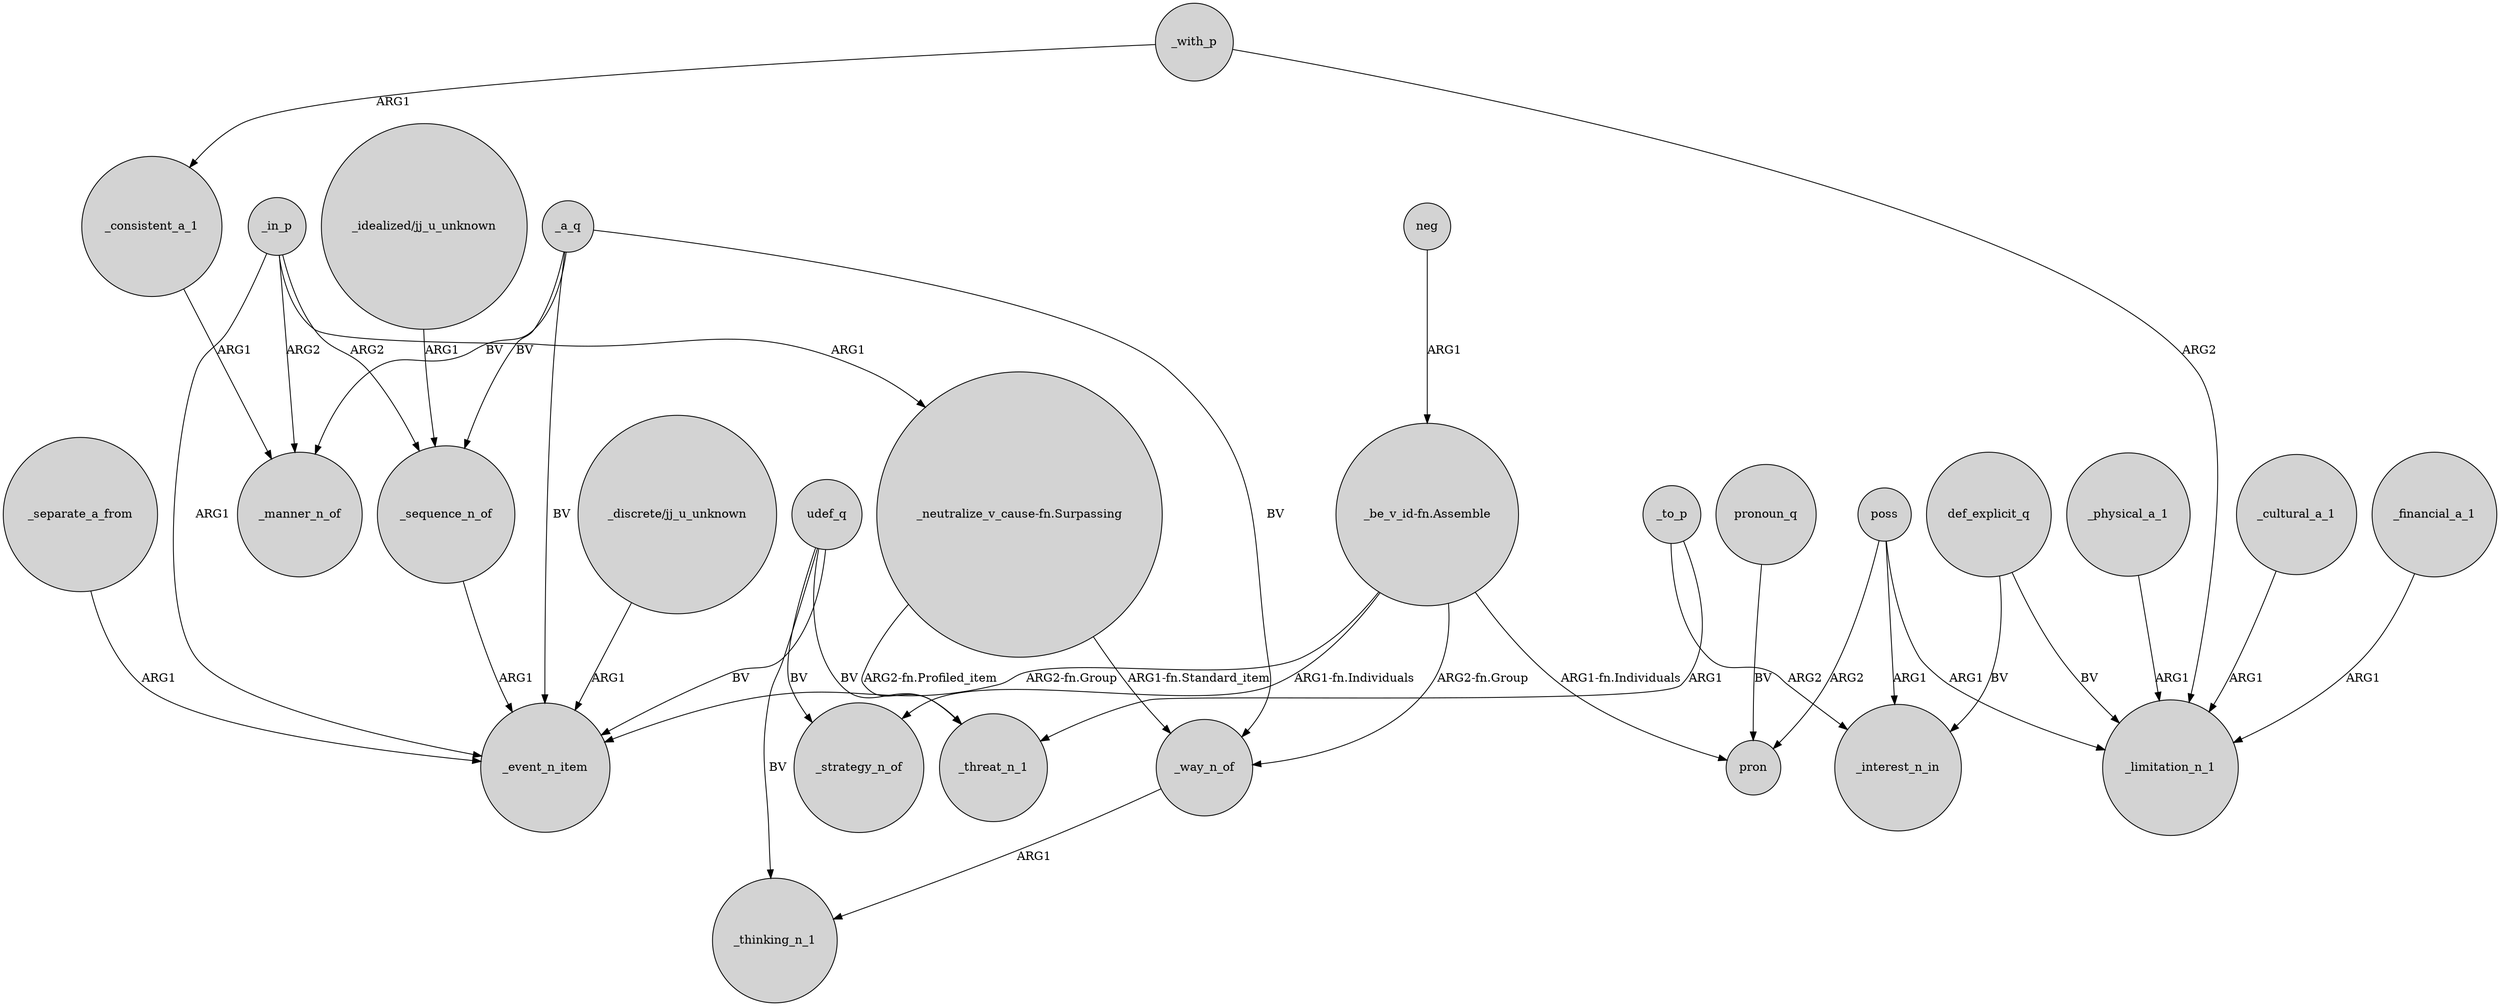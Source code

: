 digraph {
	node [shape=circle style=filled]
	_in_p -> _event_n_item [label=ARG1]
	_a_q -> _way_n_of [label=BV]
	"_be_v_id-fn.Assemble" -> _event_n_item [label="ARG2-fn.Group"]
	_sequence_n_of -> _event_n_item [label=ARG1]
	udef_q -> _event_n_item [label=BV]
	_to_p -> _interest_n_in [label=ARG2]
	def_explicit_q -> _interest_n_in [label=BV]
	"_be_v_id-fn.Assemble" -> pron [label="ARG1-fn.Individuals"]
	_consistent_a_1 -> _manner_n_of [label=ARG1]
	udef_q -> _thinking_n_1 [label=BV]
	_a_q -> _sequence_n_of [label=BV]
	_with_p -> _consistent_a_1 [label=ARG1]
	"_neutralize_v_cause-fn.Surpassing" -> _way_n_of [label="ARG1-fn.Standard_item"]
	_a_q -> _event_n_item [label=BV]
	pronoun_q -> pron [label=BV]
	poss -> pron [label=ARG2]
	_in_p -> _sequence_n_of [label=ARG2]
	poss -> _interest_n_in [label=ARG1]
	udef_q -> _strategy_n_of [label=BV]
	"_idealized/jj_u_unknown" -> _sequence_n_of [label=ARG1]
	_in_p -> _manner_n_of [label=ARG2]
	poss -> _limitation_n_1 [label=ARG1]
	"_neutralize_v_cause-fn.Surpassing" -> _threat_n_1 [label="ARG2-fn.Profiled_item"]
	_cultural_a_1 -> _limitation_n_1 [label=ARG1]
	udef_q -> _threat_n_1 [label=BV]
	neg -> "_be_v_id-fn.Assemble" [label=ARG1]
	"_be_v_id-fn.Assemble" -> _way_n_of [label="ARG2-fn.Group"]
	"_discrete/jj_u_unknown" -> _event_n_item [label=ARG1]
	_way_n_of -> _thinking_n_1 [label=ARG1]
	_a_q -> _manner_n_of [label=BV]
	_with_p -> _limitation_n_1 [label=ARG2]
	def_explicit_q -> _limitation_n_1 [label=BV]
	_financial_a_1 -> _limitation_n_1 [label=ARG1]
	_separate_a_from -> _event_n_item [label=ARG1]
	_physical_a_1 -> _limitation_n_1 [label=ARG1]
	"_be_v_id-fn.Assemble" -> _strategy_n_of [label="ARG1-fn.Individuals"]
	_to_p -> _threat_n_1 [label=ARG1]
	_in_p -> "_neutralize_v_cause-fn.Surpassing" [label=ARG1]
}
